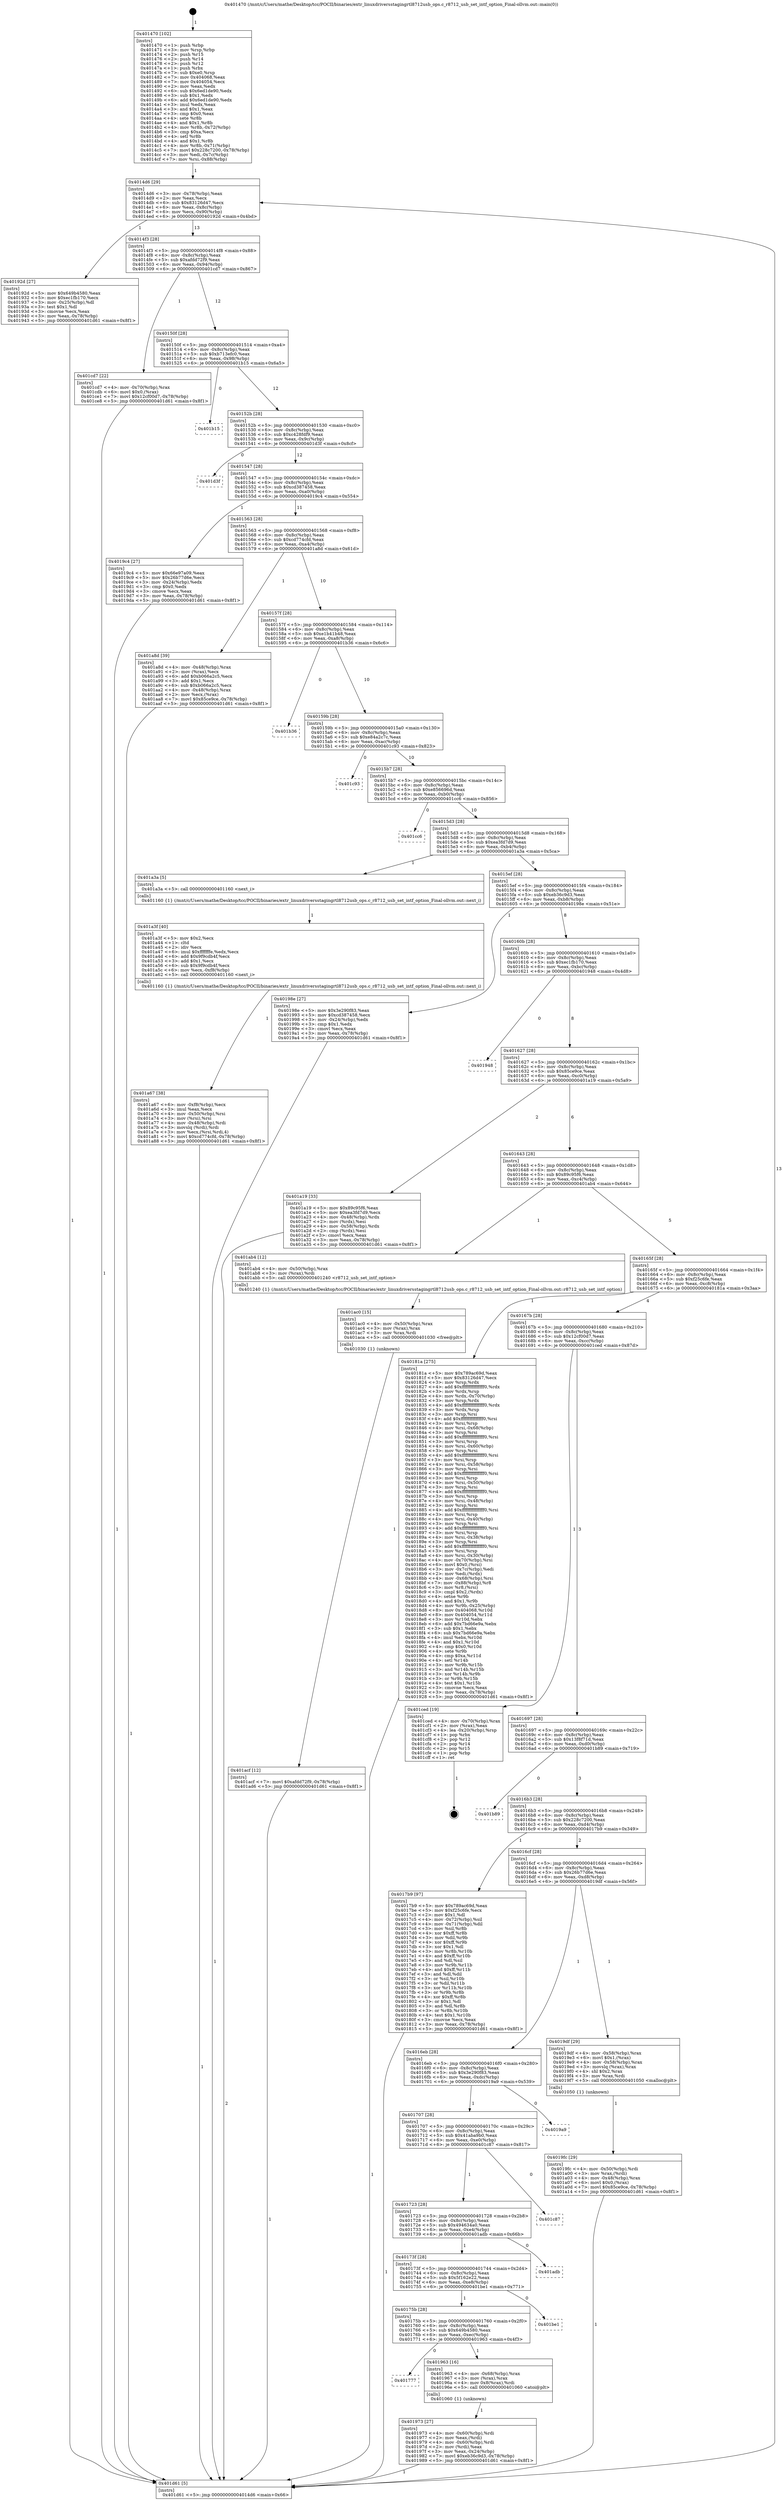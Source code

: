 digraph "0x401470" {
  label = "0x401470 (/mnt/c/Users/mathe/Desktop/tcc/POCII/binaries/extr_linuxdriversstagingrtl8712usb_ops.c_r8712_usb_set_intf_option_Final-ollvm.out::main(0))"
  labelloc = "t"
  node[shape=record]

  Entry [label="",width=0.3,height=0.3,shape=circle,fillcolor=black,style=filled]
  "0x4014d6" [label="{
     0x4014d6 [29]\l
     | [instrs]\l
     &nbsp;&nbsp;0x4014d6 \<+3\>: mov -0x78(%rbp),%eax\l
     &nbsp;&nbsp;0x4014d9 \<+2\>: mov %eax,%ecx\l
     &nbsp;&nbsp;0x4014db \<+6\>: sub $0x83126d47,%ecx\l
     &nbsp;&nbsp;0x4014e1 \<+6\>: mov %eax,-0x8c(%rbp)\l
     &nbsp;&nbsp;0x4014e7 \<+6\>: mov %ecx,-0x90(%rbp)\l
     &nbsp;&nbsp;0x4014ed \<+6\>: je 000000000040192d \<main+0x4bd\>\l
  }"]
  "0x40192d" [label="{
     0x40192d [27]\l
     | [instrs]\l
     &nbsp;&nbsp;0x40192d \<+5\>: mov $0x649b4580,%eax\l
     &nbsp;&nbsp;0x401932 \<+5\>: mov $0xec1fb170,%ecx\l
     &nbsp;&nbsp;0x401937 \<+3\>: mov -0x25(%rbp),%dl\l
     &nbsp;&nbsp;0x40193a \<+3\>: test $0x1,%dl\l
     &nbsp;&nbsp;0x40193d \<+3\>: cmovne %ecx,%eax\l
     &nbsp;&nbsp;0x401940 \<+3\>: mov %eax,-0x78(%rbp)\l
     &nbsp;&nbsp;0x401943 \<+5\>: jmp 0000000000401d61 \<main+0x8f1\>\l
  }"]
  "0x4014f3" [label="{
     0x4014f3 [28]\l
     | [instrs]\l
     &nbsp;&nbsp;0x4014f3 \<+5\>: jmp 00000000004014f8 \<main+0x88\>\l
     &nbsp;&nbsp;0x4014f8 \<+6\>: mov -0x8c(%rbp),%eax\l
     &nbsp;&nbsp;0x4014fe \<+5\>: sub $0xafdd72f9,%eax\l
     &nbsp;&nbsp;0x401503 \<+6\>: mov %eax,-0x94(%rbp)\l
     &nbsp;&nbsp;0x401509 \<+6\>: je 0000000000401cd7 \<main+0x867\>\l
  }"]
  Exit [label="",width=0.3,height=0.3,shape=circle,fillcolor=black,style=filled,peripheries=2]
  "0x401cd7" [label="{
     0x401cd7 [22]\l
     | [instrs]\l
     &nbsp;&nbsp;0x401cd7 \<+4\>: mov -0x70(%rbp),%rax\l
     &nbsp;&nbsp;0x401cdb \<+6\>: movl $0x0,(%rax)\l
     &nbsp;&nbsp;0x401ce1 \<+7\>: movl $0x12cf00d7,-0x78(%rbp)\l
     &nbsp;&nbsp;0x401ce8 \<+5\>: jmp 0000000000401d61 \<main+0x8f1\>\l
  }"]
  "0x40150f" [label="{
     0x40150f [28]\l
     | [instrs]\l
     &nbsp;&nbsp;0x40150f \<+5\>: jmp 0000000000401514 \<main+0xa4\>\l
     &nbsp;&nbsp;0x401514 \<+6\>: mov -0x8c(%rbp),%eax\l
     &nbsp;&nbsp;0x40151a \<+5\>: sub $0xb713efc0,%eax\l
     &nbsp;&nbsp;0x40151f \<+6\>: mov %eax,-0x98(%rbp)\l
     &nbsp;&nbsp;0x401525 \<+6\>: je 0000000000401b15 \<main+0x6a5\>\l
  }"]
  "0x401acf" [label="{
     0x401acf [12]\l
     | [instrs]\l
     &nbsp;&nbsp;0x401acf \<+7\>: movl $0xafdd72f9,-0x78(%rbp)\l
     &nbsp;&nbsp;0x401ad6 \<+5\>: jmp 0000000000401d61 \<main+0x8f1\>\l
  }"]
  "0x401b15" [label="{
     0x401b15\l
  }", style=dashed]
  "0x40152b" [label="{
     0x40152b [28]\l
     | [instrs]\l
     &nbsp;&nbsp;0x40152b \<+5\>: jmp 0000000000401530 \<main+0xc0\>\l
     &nbsp;&nbsp;0x401530 \<+6\>: mov -0x8c(%rbp),%eax\l
     &nbsp;&nbsp;0x401536 \<+5\>: sub $0xc428fdf9,%eax\l
     &nbsp;&nbsp;0x40153b \<+6\>: mov %eax,-0x9c(%rbp)\l
     &nbsp;&nbsp;0x401541 \<+6\>: je 0000000000401d3f \<main+0x8cf\>\l
  }"]
  "0x401ac0" [label="{
     0x401ac0 [15]\l
     | [instrs]\l
     &nbsp;&nbsp;0x401ac0 \<+4\>: mov -0x50(%rbp),%rax\l
     &nbsp;&nbsp;0x401ac4 \<+3\>: mov (%rax),%rax\l
     &nbsp;&nbsp;0x401ac7 \<+3\>: mov %rax,%rdi\l
     &nbsp;&nbsp;0x401aca \<+5\>: call 0000000000401030 \<free@plt\>\l
     | [calls]\l
     &nbsp;&nbsp;0x401030 \{1\} (unknown)\l
  }"]
  "0x401d3f" [label="{
     0x401d3f\l
  }", style=dashed]
  "0x401547" [label="{
     0x401547 [28]\l
     | [instrs]\l
     &nbsp;&nbsp;0x401547 \<+5\>: jmp 000000000040154c \<main+0xdc\>\l
     &nbsp;&nbsp;0x40154c \<+6\>: mov -0x8c(%rbp),%eax\l
     &nbsp;&nbsp;0x401552 \<+5\>: sub $0xcd387458,%eax\l
     &nbsp;&nbsp;0x401557 \<+6\>: mov %eax,-0xa0(%rbp)\l
     &nbsp;&nbsp;0x40155d \<+6\>: je 00000000004019c4 \<main+0x554\>\l
  }"]
  "0x401a67" [label="{
     0x401a67 [38]\l
     | [instrs]\l
     &nbsp;&nbsp;0x401a67 \<+6\>: mov -0xf8(%rbp),%ecx\l
     &nbsp;&nbsp;0x401a6d \<+3\>: imul %eax,%ecx\l
     &nbsp;&nbsp;0x401a70 \<+4\>: mov -0x50(%rbp),%rsi\l
     &nbsp;&nbsp;0x401a74 \<+3\>: mov (%rsi),%rsi\l
     &nbsp;&nbsp;0x401a77 \<+4\>: mov -0x48(%rbp),%rdi\l
     &nbsp;&nbsp;0x401a7b \<+3\>: movslq (%rdi),%rdi\l
     &nbsp;&nbsp;0x401a7e \<+3\>: mov %ecx,(%rsi,%rdi,4)\l
     &nbsp;&nbsp;0x401a81 \<+7\>: movl $0xcd774cfd,-0x78(%rbp)\l
     &nbsp;&nbsp;0x401a88 \<+5\>: jmp 0000000000401d61 \<main+0x8f1\>\l
  }"]
  "0x4019c4" [label="{
     0x4019c4 [27]\l
     | [instrs]\l
     &nbsp;&nbsp;0x4019c4 \<+5\>: mov $0x66e97a09,%eax\l
     &nbsp;&nbsp;0x4019c9 \<+5\>: mov $0x26b77d6e,%ecx\l
     &nbsp;&nbsp;0x4019ce \<+3\>: mov -0x24(%rbp),%edx\l
     &nbsp;&nbsp;0x4019d1 \<+3\>: cmp $0x0,%edx\l
     &nbsp;&nbsp;0x4019d4 \<+3\>: cmove %ecx,%eax\l
     &nbsp;&nbsp;0x4019d7 \<+3\>: mov %eax,-0x78(%rbp)\l
     &nbsp;&nbsp;0x4019da \<+5\>: jmp 0000000000401d61 \<main+0x8f1\>\l
  }"]
  "0x401563" [label="{
     0x401563 [28]\l
     | [instrs]\l
     &nbsp;&nbsp;0x401563 \<+5\>: jmp 0000000000401568 \<main+0xf8\>\l
     &nbsp;&nbsp;0x401568 \<+6\>: mov -0x8c(%rbp),%eax\l
     &nbsp;&nbsp;0x40156e \<+5\>: sub $0xcd774cfd,%eax\l
     &nbsp;&nbsp;0x401573 \<+6\>: mov %eax,-0xa4(%rbp)\l
     &nbsp;&nbsp;0x401579 \<+6\>: je 0000000000401a8d \<main+0x61d\>\l
  }"]
  "0x401a3f" [label="{
     0x401a3f [40]\l
     | [instrs]\l
     &nbsp;&nbsp;0x401a3f \<+5\>: mov $0x2,%ecx\l
     &nbsp;&nbsp;0x401a44 \<+1\>: cltd\l
     &nbsp;&nbsp;0x401a45 \<+2\>: idiv %ecx\l
     &nbsp;&nbsp;0x401a47 \<+6\>: imul $0xfffffffe,%edx,%ecx\l
     &nbsp;&nbsp;0x401a4d \<+6\>: add $0x9f9cdb4f,%ecx\l
     &nbsp;&nbsp;0x401a53 \<+3\>: add $0x1,%ecx\l
     &nbsp;&nbsp;0x401a56 \<+6\>: sub $0x9f9cdb4f,%ecx\l
     &nbsp;&nbsp;0x401a5c \<+6\>: mov %ecx,-0xf8(%rbp)\l
     &nbsp;&nbsp;0x401a62 \<+5\>: call 0000000000401160 \<next_i\>\l
     | [calls]\l
     &nbsp;&nbsp;0x401160 \{1\} (/mnt/c/Users/mathe/Desktop/tcc/POCII/binaries/extr_linuxdriversstagingrtl8712usb_ops.c_r8712_usb_set_intf_option_Final-ollvm.out::next_i)\l
  }"]
  "0x401a8d" [label="{
     0x401a8d [39]\l
     | [instrs]\l
     &nbsp;&nbsp;0x401a8d \<+4\>: mov -0x48(%rbp),%rax\l
     &nbsp;&nbsp;0x401a91 \<+2\>: mov (%rax),%ecx\l
     &nbsp;&nbsp;0x401a93 \<+6\>: add $0xb066a2c5,%ecx\l
     &nbsp;&nbsp;0x401a99 \<+3\>: add $0x1,%ecx\l
     &nbsp;&nbsp;0x401a9c \<+6\>: sub $0xb066a2c5,%ecx\l
     &nbsp;&nbsp;0x401aa2 \<+4\>: mov -0x48(%rbp),%rax\l
     &nbsp;&nbsp;0x401aa6 \<+2\>: mov %ecx,(%rax)\l
     &nbsp;&nbsp;0x401aa8 \<+7\>: movl $0x85ce9ce,-0x78(%rbp)\l
     &nbsp;&nbsp;0x401aaf \<+5\>: jmp 0000000000401d61 \<main+0x8f1\>\l
  }"]
  "0x40157f" [label="{
     0x40157f [28]\l
     | [instrs]\l
     &nbsp;&nbsp;0x40157f \<+5\>: jmp 0000000000401584 \<main+0x114\>\l
     &nbsp;&nbsp;0x401584 \<+6\>: mov -0x8c(%rbp),%eax\l
     &nbsp;&nbsp;0x40158a \<+5\>: sub $0xe1b41b48,%eax\l
     &nbsp;&nbsp;0x40158f \<+6\>: mov %eax,-0xa8(%rbp)\l
     &nbsp;&nbsp;0x401595 \<+6\>: je 0000000000401b36 \<main+0x6c6\>\l
  }"]
  "0x4019fc" [label="{
     0x4019fc [29]\l
     | [instrs]\l
     &nbsp;&nbsp;0x4019fc \<+4\>: mov -0x50(%rbp),%rdi\l
     &nbsp;&nbsp;0x401a00 \<+3\>: mov %rax,(%rdi)\l
     &nbsp;&nbsp;0x401a03 \<+4\>: mov -0x48(%rbp),%rax\l
     &nbsp;&nbsp;0x401a07 \<+6\>: movl $0x0,(%rax)\l
     &nbsp;&nbsp;0x401a0d \<+7\>: movl $0x85ce9ce,-0x78(%rbp)\l
     &nbsp;&nbsp;0x401a14 \<+5\>: jmp 0000000000401d61 \<main+0x8f1\>\l
  }"]
  "0x401b36" [label="{
     0x401b36\l
  }", style=dashed]
  "0x40159b" [label="{
     0x40159b [28]\l
     | [instrs]\l
     &nbsp;&nbsp;0x40159b \<+5\>: jmp 00000000004015a0 \<main+0x130\>\l
     &nbsp;&nbsp;0x4015a0 \<+6\>: mov -0x8c(%rbp),%eax\l
     &nbsp;&nbsp;0x4015a6 \<+5\>: sub $0xe84a2c7c,%eax\l
     &nbsp;&nbsp;0x4015ab \<+6\>: mov %eax,-0xac(%rbp)\l
     &nbsp;&nbsp;0x4015b1 \<+6\>: je 0000000000401c93 \<main+0x823\>\l
  }"]
  "0x401973" [label="{
     0x401973 [27]\l
     | [instrs]\l
     &nbsp;&nbsp;0x401973 \<+4\>: mov -0x60(%rbp),%rdi\l
     &nbsp;&nbsp;0x401977 \<+2\>: mov %eax,(%rdi)\l
     &nbsp;&nbsp;0x401979 \<+4\>: mov -0x60(%rbp),%rdi\l
     &nbsp;&nbsp;0x40197d \<+2\>: mov (%rdi),%eax\l
     &nbsp;&nbsp;0x40197f \<+3\>: mov %eax,-0x24(%rbp)\l
     &nbsp;&nbsp;0x401982 \<+7\>: movl $0xeb36c9d3,-0x78(%rbp)\l
     &nbsp;&nbsp;0x401989 \<+5\>: jmp 0000000000401d61 \<main+0x8f1\>\l
  }"]
  "0x401c93" [label="{
     0x401c93\l
  }", style=dashed]
  "0x4015b7" [label="{
     0x4015b7 [28]\l
     | [instrs]\l
     &nbsp;&nbsp;0x4015b7 \<+5\>: jmp 00000000004015bc \<main+0x14c\>\l
     &nbsp;&nbsp;0x4015bc \<+6\>: mov -0x8c(%rbp),%eax\l
     &nbsp;&nbsp;0x4015c2 \<+5\>: sub $0xe856696d,%eax\l
     &nbsp;&nbsp;0x4015c7 \<+6\>: mov %eax,-0xb0(%rbp)\l
     &nbsp;&nbsp;0x4015cd \<+6\>: je 0000000000401cc6 \<main+0x856\>\l
  }"]
  "0x401777" [label="{
     0x401777\l
  }", style=dashed]
  "0x401cc6" [label="{
     0x401cc6\l
  }", style=dashed]
  "0x4015d3" [label="{
     0x4015d3 [28]\l
     | [instrs]\l
     &nbsp;&nbsp;0x4015d3 \<+5\>: jmp 00000000004015d8 \<main+0x168\>\l
     &nbsp;&nbsp;0x4015d8 \<+6\>: mov -0x8c(%rbp),%eax\l
     &nbsp;&nbsp;0x4015de \<+5\>: sub $0xea3fd7d9,%eax\l
     &nbsp;&nbsp;0x4015e3 \<+6\>: mov %eax,-0xb4(%rbp)\l
     &nbsp;&nbsp;0x4015e9 \<+6\>: je 0000000000401a3a \<main+0x5ca\>\l
  }"]
  "0x401963" [label="{
     0x401963 [16]\l
     | [instrs]\l
     &nbsp;&nbsp;0x401963 \<+4\>: mov -0x68(%rbp),%rax\l
     &nbsp;&nbsp;0x401967 \<+3\>: mov (%rax),%rax\l
     &nbsp;&nbsp;0x40196a \<+4\>: mov 0x8(%rax),%rdi\l
     &nbsp;&nbsp;0x40196e \<+5\>: call 0000000000401060 \<atoi@plt\>\l
     | [calls]\l
     &nbsp;&nbsp;0x401060 \{1\} (unknown)\l
  }"]
  "0x401a3a" [label="{
     0x401a3a [5]\l
     | [instrs]\l
     &nbsp;&nbsp;0x401a3a \<+5\>: call 0000000000401160 \<next_i\>\l
     | [calls]\l
     &nbsp;&nbsp;0x401160 \{1\} (/mnt/c/Users/mathe/Desktop/tcc/POCII/binaries/extr_linuxdriversstagingrtl8712usb_ops.c_r8712_usb_set_intf_option_Final-ollvm.out::next_i)\l
  }"]
  "0x4015ef" [label="{
     0x4015ef [28]\l
     | [instrs]\l
     &nbsp;&nbsp;0x4015ef \<+5\>: jmp 00000000004015f4 \<main+0x184\>\l
     &nbsp;&nbsp;0x4015f4 \<+6\>: mov -0x8c(%rbp),%eax\l
     &nbsp;&nbsp;0x4015fa \<+5\>: sub $0xeb36c9d3,%eax\l
     &nbsp;&nbsp;0x4015ff \<+6\>: mov %eax,-0xb8(%rbp)\l
     &nbsp;&nbsp;0x401605 \<+6\>: je 000000000040198e \<main+0x51e\>\l
  }"]
  "0x40175b" [label="{
     0x40175b [28]\l
     | [instrs]\l
     &nbsp;&nbsp;0x40175b \<+5\>: jmp 0000000000401760 \<main+0x2f0\>\l
     &nbsp;&nbsp;0x401760 \<+6\>: mov -0x8c(%rbp),%eax\l
     &nbsp;&nbsp;0x401766 \<+5\>: sub $0x649b4580,%eax\l
     &nbsp;&nbsp;0x40176b \<+6\>: mov %eax,-0xec(%rbp)\l
     &nbsp;&nbsp;0x401771 \<+6\>: je 0000000000401963 \<main+0x4f3\>\l
  }"]
  "0x40198e" [label="{
     0x40198e [27]\l
     | [instrs]\l
     &nbsp;&nbsp;0x40198e \<+5\>: mov $0x3e290f83,%eax\l
     &nbsp;&nbsp;0x401993 \<+5\>: mov $0xcd387458,%ecx\l
     &nbsp;&nbsp;0x401998 \<+3\>: mov -0x24(%rbp),%edx\l
     &nbsp;&nbsp;0x40199b \<+3\>: cmp $0x1,%edx\l
     &nbsp;&nbsp;0x40199e \<+3\>: cmovl %ecx,%eax\l
     &nbsp;&nbsp;0x4019a1 \<+3\>: mov %eax,-0x78(%rbp)\l
     &nbsp;&nbsp;0x4019a4 \<+5\>: jmp 0000000000401d61 \<main+0x8f1\>\l
  }"]
  "0x40160b" [label="{
     0x40160b [28]\l
     | [instrs]\l
     &nbsp;&nbsp;0x40160b \<+5\>: jmp 0000000000401610 \<main+0x1a0\>\l
     &nbsp;&nbsp;0x401610 \<+6\>: mov -0x8c(%rbp),%eax\l
     &nbsp;&nbsp;0x401616 \<+5\>: sub $0xec1fb170,%eax\l
     &nbsp;&nbsp;0x40161b \<+6\>: mov %eax,-0xbc(%rbp)\l
     &nbsp;&nbsp;0x401621 \<+6\>: je 0000000000401948 \<main+0x4d8\>\l
  }"]
  "0x401be1" [label="{
     0x401be1\l
  }", style=dashed]
  "0x401948" [label="{
     0x401948\l
  }", style=dashed]
  "0x401627" [label="{
     0x401627 [28]\l
     | [instrs]\l
     &nbsp;&nbsp;0x401627 \<+5\>: jmp 000000000040162c \<main+0x1bc\>\l
     &nbsp;&nbsp;0x40162c \<+6\>: mov -0x8c(%rbp),%eax\l
     &nbsp;&nbsp;0x401632 \<+5\>: sub $0x85ce9ce,%eax\l
     &nbsp;&nbsp;0x401637 \<+6\>: mov %eax,-0xc0(%rbp)\l
     &nbsp;&nbsp;0x40163d \<+6\>: je 0000000000401a19 \<main+0x5a9\>\l
  }"]
  "0x40173f" [label="{
     0x40173f [28]\l
     | [instrs]\l
     &nbsp;&nbsp;0x40173f \<+5\>: jmp 0000000000401744 \<main+0x2d4\>\l
     &nbsp;&nbsp;0x401744 \<+6\>: mov -0x8c(%rbp),%eax\l
     &nbsp;&nbsp;0x40174a \<+5\>: sub $0x5f162e22,%eax\l
     &nbsp;&nbsp;0x40174f \<+6\>: mov %eax,-0xe8(%rbp)\l
     &nbsp;&nbsp;0x401755 \<+6\>: je 0000000000401be1 \<main+0x771\>\l
  }"]
  "0x401a19" [label="{
     0x401a19 [33]\l
     | [instrs]\l
     &nbsp;&nbsp;0x401a19 \<+5\>: mov $0x89c95f6,%eax\l
     &nbsp;&nbsp;0x401a1e \<+5\>: mov $0xea3fd7d9,%ecx\l
     &nbsp;&nbsp;0x401a23 \<+4\>: mov -0x48(%rbp),%rdx\l
     &nbsp;&nbsp;0x401a27 \<+2\>: mov (%rdx),%esi\l
     &nbsp;&nbsp;0x401a29 \<+4\>: mov -0x58(%rbp),%rdx\l
     &nbsp;&nbsp;0x401a2d \<+2\>: cmp (%rdx),%esi\l
     &nbsp;&nbsp;0x401a2f \<+3\>: cmovl %ecx,%eax\l
     &nbsp;&nbsp;0x401a32 \<+3\>: mov %eax,-0x78(%rbp)\l
     &nbsp;&nbsp;0x401a35 \<+5\>: jmp 0000000000401d61 \<main+0x8f1\>\l
  }"]
  "0x401643" [label="{
     0x401643 [28]\l
     | [instrs]\l
     &nbsp;&nbsp;0x401643 \<+5\>: jmp 0000000000401648 \<main+0x1d8\>\l
     &nbsp;&nbsp;0x401648 \<+6\>: mov -0x8c(%rbp),%eax\l
     &nbsp;&nbsp;0x40164e \<+5\>: sub $0x89c95f6,%eax\l
     &nbsp;&nbsp;0x401653 \<+6\>: mov %eax,-0xc4(%rbp)\l
     &nbsp;&nbsp;0x401659 \<+6\>: je 0000000000401ab4 \<main+0x644\>\l
  }"]
  "0x401adb" [label="{
     0x401adb\l
  }", style=dashed]
  "0x401ab4" [label="{
     0x401ab4 [12]\l
     | [instrs]\l
     &nbsp;&nbsp;0x401ab4 \<+4\>: mov -0x50(%rbp),%rax\l
     &nbsp;&nbsp;0x401ab8 \<+3\>: mov (%rax),%rdi\l
     &nbsp;&nbsp;0x401abb \<+5\>: call 0000000000401240 \<r8712_usb_set_intf_option\>\l
     | [calls]\l
     &nbsp;&nbsp;0x401240 \{1\} (/mnt/c/Users/mathe/Desktop/tcc/POCII/binaries/extr_linuxdriversstagingrtl8712usb_ops.c_r8712_usb_set_intf_option_Final-ollvm.out::r8712_usb_set_intf_option)\l
  }"]
  "0x40165f" [label="{
     0x40165f [28]\l
     | [instrs]\l
     &nbsp;&nbsp;0x40165f \<+5\>: jmp 0000000000401664 \<main+0x1f4\>\l
     &nbsp;&nbsp;0x401664 \<+6\>: mov -0x8c(%rbp),%eax\l
     &nbsp;&nbsp;0x40166a \<+5\>: sub $0xf25c6fe,%eax\l
     &nbsp;&nbsp;0x40166f \<+6\>: mov %eax,-0xc8(%rbp)\l
     &nbsp;&nbsp;0x401675 \<+6\>: je 000000000040181a \<main+0x3aa\>\l
  }"]
  "0x401723" [label="{
     0x401723 [28]\l
     | [instrs]\l
     &nbsp;&nbsp;0x401723 \<+5\>: jmp 0000000000401728 \<main+0x2b8\>\l
     &nbsp;&nbsp;0x401728 \<+6\>: mov -0x8c(%rbp),%eax\l
     &nbsp;&nbsp;0x40172e \<+5\>: sub $0x494634a0,%eax\l
     &nbsp;&nbsp;0x401733 \<+6\>: mov %eax,-0xe4(%rbp)\l
     &nbsp;&nbsp;0x401739 \<+6\>: je 0000000000401adb \<main+0x66b\>\l
  }"]
  "0x40181a" [label="{
     0x40181a [275]\l
     | [instrs]\l
     &nbsp;&nbsp;0x40181a \<+5\>: mov $0x789ac69d,%eax\l
     &nbsp;&nbsp;0x40181f \<+5\>: mov $0x83126d47,%ecx\l
     &nbsp;&nbsp;0x401824 \<+3\>: mov %rsp,%rdx\l
     &nbsp;&nbsp;0x401827 \<+4\>: add $0xfffffffffffffff0,%rdx\l
     &nbsp;&nbsp;0x40182b \<+3\>: mov %rdx,%rsp\l
     &nbsp;&nbsp;0x40182e \<+4\>: mov %rdx,-0x70(%rbp)\l
     &nbsp;&nbsp;0x401832 \<+3\>: mov %rsp,%rdx\l
     &nbsp;&nbsp;0x401835 \<+4\>: add $0xfffffffffffffff0,%rdx\l
     &nbsp;&nbsp;0x401839 \<+3\>: mov %rdx,%rsp\l
     &nbsp;&nbsp;0x40183c \<+3\>: mov %rsp,%rsi\l
     &nbsp;&nbsp;0x40183f \<+4\>: add $0xfffffffffffffff0,%rsi\l
     &nbsp;&nbsp;0x401843 \<+3\>: mov %rsi,%rsp\l
     &nbsp;&nbsp;0x401846 \<+4\>: mov %rsi,-0x68(%rbp)\l
     &nbsp;&nbsp;0x40184a \<+3\>: mov %rsp,%rsi\l
     &nbsp;&nbsp;0x40184d \<+4\>: add $0xfffffffffffffff0,%rsi\l
     &nbsp;&nbsp;0x401851 \<+3\>: mov %rsi,%rsp\l
     &nbsp;&nbsp;0x401854 \<+4\>: mov %rsi,-0x60(%rbp)\l
     &nbsp;&nbsp;0x401858 \<+3\>: mov %rsp,%rsi\l
     &nbsp;&nbsp;0x40185b \<+4\>: add $0xfffffffffffffff0,%rsi\l
     &nbsp;&nbsp;0x40185f \<+3\>: mov %rsi,%rsp\l
     &nbsp;&nbsp;0x401862 \<+4\>: mov %rsi,-0x58(%rbp)\l
     &nbsp;&nbsp;0x401866 \<+3\>: mov %rsp,%rsi\l
     &nbsp;&nbsp;0x401869 \<+4\>: add $0xfffffffffffffff0,%rsi\l
     &nbsp;&nbsp;0x40186d \<+3\>: mov %rsi,%rsp\l
     &nbsp;&nbsp;0x401870 \<+4\>: mov %rsi,-0x50(%rbp)\l
     &nbsp;&nbsp;0x401874 \<+3\>: mov %rsp,%rsi\l
     &nbsp;&nbsp;0x401877 \<+4\>: add $0xfffffffffffffff0,%rsi\l
     &nbsp;&nbsp;0x40187b \<+3\>: mov %rsi,%rsp\l
     &nbsp;&nbsp;0x40187e \<+4\>: mov %rsi,-0x48(%rbp)\l
     &nbsp;&nbsp;0x401882 \<+3\>: mov %rsp,%rsi\l
     &nbsp;&nbsp;0x401885 \<+4\>: add $0xfffffffffffffff0,%rsi\l
     &nbsp;&nbsp;0x401889 \<+3\>: mov %rsi,%rsp\l
     &nbsp;&nbsp;0x40188c \<+4\>: mov %rsi,-0x40(%rbp)\l
     &nbsp;&nbsp;0x401890 \<+3\>: mov %rsp,%rsi\l
     &nbsp;&nbsp;0x401893 \<+4\>: add $0xfffffffffffffff0,%rsi\l
     &nbsp;&nbsp;0x401897 \<+3\>: mov %rsi,%rsp\l
     &nbsp;&nbsp;0x40189a \<+4\>: mov %rsi,-0x38(%rbp)\l
     &nbsp;&nbsp;0x40189e \<+3\>: mov %rsp,%rsi\l
     &nbsp;&nbsp;0x4018a1 \<+4\>: add $0xfffffffffffffff0,%rsi\l
     &nbsp;&nbsp;0x4018a5 \<+3\>: mov %rsi,%rsp\l
     &nbsp;&nbsp;0x4018a8 \<+4\>: mov %rsi,-0x30(%rbp)\l
     &nbsp;&nbsp;0x4018ac \<+4\>: mov -0x70(%rbp),%rsi\l
     &nbsp;&nbsp;0x4018b0 \<+6\>: movl $0x0,(%rsi)\l
     &nbsp;&nbsp;0x4018b6 \<+3\>: mov -0x7c(%rbp),%edi\l
     &nbsp;&nbsp;0x4018b9 \<+2\>: mov %edi,(%rdx)\l
     &nbsp;&nbsp;0x4018bb \<+4\>: mov -0x68(%rbp),%rsi\l
     &nbsp;&nbsp;0x4018bf \<+7\>: mov -0x88(%rbp),%r8\l
     &nbsp;&nbsp;0x4018c6 \<+3\>: mov %r8,(%rsi)\l
     &nbsp;&nbsp;0x4018c9 \<+3\>: cmpl $0x2,(%rdx)\l
     &nbsp;&nbsp;0x4018cc \<+4\>: setne %r9b\l
     &nbsp;&nbsp;0x4018d0 \<+4\>: and $0x1,%r9b\l
     &nbsp;&nbsp;0x4018d4 \<+4\>: mov %r9b,-0x25(%rbp)\l
     &nbsp;&nbsp;0x4018d8 \<+8\>: mov 0x404068,%r10d\l
     &nbsp;&nbsp;0x4018e0 \<+8\>: mov 0x404054,%r11d\l
     &nbsp;&nbsp;0x4018e8 \<+3\>: mov %r10d,%ebx\l
     &nbsp;&nbsp;0x4018eb \<+6\>: add $0x7bd66e9a,%ebx\l
     &nbsp;&nbsp;0x4018f1 \<+3\>: sub $0x1,%ebx\l
     &nbsp;&nbsp;0x4018f4 \<+6\>: sub $0x7bd66e9a,%ebx\l
     &nbsp;&nbsp;0x4018fa \<+4\>: imul %ebx,%r10d\l
     &nbsp;&nbsp;0x4018fe \<+4\>: and $0x1,%r10d\l
     &nbsp;&nbsp;0x401902 \<+4\>: cmp $0x0,%r10d\l
     &nbsp;&nbsp;0x401906 \<+4\>: sete %r9b\l
     &nbsp;&nbsp;0x40190a \<+4\>: cmp $0xa,%r11d\l
     &nbsp;&nbsp;0x40190e \<+4\>: setl %r14b\l
     &nbsp;&nbsp;0x401912 \<+3\>: mov %r9b,%r15b\l
     &nbsp;&nbsp;0x401915 \<+3\>: and %r14b,%r15b\l
     &nbsp;&nbsp;0x401918 \<+3\>: xor %r14b,%r9b\l
     &nbsp;&nbsp;0x40191b \<+3\>: or %r9b,%r15b\l
     &nbsp;&nbsp;0x40191e \<+4\>: test $0x1,%r15b\l
     &nbsp;&nbsp;0x401922 \<+3\>: cmovne %ecx,%eax\l
     &nbsp;&nbsp;0x401925 \<+3\>: mov %eax,-0x78(%rbp)\l
     &nbsp;&nbsp;0x401928 \<+5\>: jmp 0000000000401d61 \<main+0x8f1\>\l
  }"]
  "0x40167b" [label="{
     0x40167b [28]\l
     | [instrs]\l
     &nbsp;&nbsp;0x40167b \<+5\>: jmp 0000000000401680 \<main+0x210\>\l
     &nbsp;&nbsp;0x401680 \<+6\>: mov -0x8c(%rbp),%eax\l
     &nbsp;&nbsp;0x401686 \<+5\>: sub $0x12cf00d7,%eax\l
     &nbsp;&nbsp;0x40168b \<+6\>: mov %eax,-0xcc(%rbp)\l
     &nbsp;&nbsp;0x401691 \<+6\>: je 0000000000401ced \<main+0x87d\>\l
  }"]
  "0x401c87" [label="{
     0x401c87\l
  }", style=dashed]
  "0x401ced" [label="{
     0x401ced [19]\l
     | [instrs]\l
     &nbsp;&nbsp;0x401ced \<+4\>: mov -0x70(%rbp),%rax\l
     &nbsp;&nbsp;0x401cf1 \<+2\>: mov (%rax),%eax\l
     &nbsp;&nbsp;0x401cf3 \<+4\>: lea -0x20(%rbp),%rsp\l
     &nbsp;&nbsp;0x401cf7 \<+1\>: pop %rbx\l
     &nbsp;&nbsp;0x401cf8 \<+2\>: pop %r12\l
     &nbsp;&nbsp;0x401cfa \<+2\>: pop %r14\l
     &nbsp;&nbsp;0x401cfc \<+2\>: pop %r15\l
     &nbsp;&nbsp;0x401cfe \<+1\>: pop %rbp\l
     &nbsp;&nbsp;0x401cff \<+1\>: ret\l
  }"]
  "0x401697" [label="{
     0x401697 [28]\l
     | [instrs]\l
     &nbsp;&nbsp;0x401697 \<+5\>: jmp 000000000040169c \<main+0x22c\>\l
     &nbsp;&nbsp;0x40169c \<+6\>: mov -0x8c(%rbp),%eax\l
     &nbsp;&nbsp;0x4016a2 \<+5\>: sub $0x13f8f71d,%eax\l
     &nbsp;&nbsp;0x4016a7 \<+6\>: mov %eax,-0xd0(%rbp)\l
     &nbsp;&nbsp;0x4016ad \<+6\>: je 0000000000401b89 \<main+0x719\>\l
  }"]
  "0x401707" [label="{
     0x401707 [28]\l
     | [instrs]\l
     &nbsp;&nbsp;0x401707 \<+5\>: jmp 000000000040170c \<main+0x29c\>\l
     &nbsp;&nbsp;0x40170c \<+6\>: mov -0x8c(%rbp),%eax\l
     &nbsp;&nbsp;0x401712 \<+5\>: sub $0x41aba9b0,%eax\l
     &nbsp;&nbsp;0x401717 \<+6\>: mov %eax,-0xe0(%rbp)\l
     &nbsp;&nbsp;0x40171d \<+6\>: je 0000000000401c87 \<main+0x817\>\l
  }"]
  "0x401b89" [label="{
     0x401b89\l
  }", style=dashed]
  "0x4016b3" [label="{
     0x4016b3 [28]\l
     | [instrs]\l
     &nbsp;&nbsp;0x4016b3 \<+5\>: jmp 00000000004016b8 \<main+0x248\>\l
     &nbsp;&nbsp;0x4016b8 \<+6\>: mov -0x8c(%rbp),%eax\l
     &nbsp;&nbsp;0x4016be \<+5\>: sub $0x228c7200,%eax\l
     &nbsp;&nbsp;0x4016c3 \<+6\>: mov %eax,-0xd4(%rbp)\l
     &nbsp;&nbsp;0x4016c9 \<+6\>: je 00000000004017b9 \<main+0x349\>\l
  }"]
  "0x4019a9" [label="{
     0x4019a9\l
  }", style=dashed]
  "0x4017b9" [label="{
     0x4017b9 [97]\l
     | [instrs]\l
     &nbsp;&nbsp;0x4017b9 \<+5\>: mov $0x789ac69d,%eax\l
     &nbsp;&nbsp;0x4017be \<+5\>: mov $0xf25c6fe,%ecx\l
     &nbsp;&nbsp;0x4017c3 \<+2\>: mov $0x1,%dl\l
     &nbsp;&nbsp;0x4017c5 \<+4\>: mov -0x72(%rbp),%sil\l
     &nbsp;&nbsp;0x4017c9 \<+4\>: mov -0x71(%rbp),%dil\l
     &nbsp;&nbsp;0x4017cd \<+3\>: mov %sil,%r8b\l
     &nbsp;&nbsp;0x4017d0 \<+4\>: xor $0xff,%r8b\l
     &nbsp;&nbsp;0x4017d4 \<+3\>: mov %dil,%r9b\l
     &nbsp;&nbsp;0x4017d7 \<+4\>: xor $0xff,%r9b\l
     &nbsp;&nbsp;0x4017db \<+3\>: xor $0x1,%dl\l
     &nbsp;&nbsp;0x4017de \<+3\>: mov %r8b,%r10b\l
     &nbsp;&nbsp;0x4017e1 \<+4\>: and $0xff,%r10b\l
     &nbsp;&nbsp;0x4017e5 \<+3\>: and %dl,%sil\l
     &nbsp;&nbsp;0x4017e8 \<+3\>: mov %r9b,%r11b\l
     &nbsp;&nbsp;0x4017eb \<+4\>: and $0xff,%r11b\l
     &nbsp;&nbsp;0x4017ef \<+3\>: and %dl,%dil\l
     &nbsp;&nbsp;0x4017f2 \<+3\>: or %sil,%r10b\l
     &nbsp;&nbsp;0x4017f5 \<+3\>: or %dil,%r11b\l
     &nbsp;&nbsp;0x4017f8 \<+3\>: xor %r11b,%r10b\l
     &nbsp;&nbsp;0x4017fb \<+3\>: or %r9b,%r8b\l
     &nbsp;&nbsp;0x4017fe \<+4\>: xor $0xff,%r8b\l
     &nbsp;&nbsp;0x401802 \<+3\>: or $0x1,%dl\l
     &nbsp;&nbsp;0x401805 \<+3\>: and %dl,%r8b\l
     &nbsp;&nbsp;0x401808 \<+3\>: or %r8b,%r10b\l
     &nbsp;&nbsp;0x40180b \<+4\>: test $0x1,%r10b\l
     &nbsp;&nbsp;0x40180f \<+3\>: cmovne %ecx,%eax\l
     &nbsp;&nbsp;0x401812 \<+3\>: mov %eax,-0x78(%rbp)\l
     &nbsp;&nbsp;0x401815 \<+5\>: jmp 0000000000401d61 \<main+0x8f1\>\l
  }"]
  "0x4016cf" [label="{
     0x4016cf [28]\l
     | [instrs]\l
     &nbsp;&nbsp;0x4016cf \<+5\>: jmp 00000000004016d4 \<main+0x264\>\l
     &nbsp;&nbsp;0x4016d4 \<+6\>: mov -0x8c(%rbp),%eax\l
     &nbsp;&nbsp;0x4016da \<+5\>: sub $0x26b77d6e,%eax\l
     &nbsp;&nbsp;0x4016df \<+6\>: mov %eax,-0xd8(%rbp)\l
     &nbsp;&nbsp;0x4016e5 \<+6\>: je 00000000004019df \<main+0x56f\>\l
  }"]
  "0x401d61" [label="{
     0x401d61 [5]\l
     | [instrs]\l
     &nbsp;&nbsp;0x401d61 \<+5\>: jmp 00000000004014d6 \<main+0x66\>\l
  }"]
  "0x401470" [label="{
     0x401470 [102]\l
     | [instrs]\l
     &nbsp;&nbsp;0x401470 \<+1\>: push %rbp\l
     &nbsp;&nbsp;0x401471 \<+3\>: mov %rsp,%rbp\l
     &nbsp;&nbsp;0x401474 \<+2\>: push %r15\l
     &nbsp;&nbsp;0x401476 \<+2\>: push %r14\l
     &nbsp;&nbsp;0x401478 \<+2\>: push %r12\l
     &nbsp;&nbsp;0x40147a \<+1\>: push %rbx\l
     &nbsp;&nbsp;0x40147b \<+7\>: sub $0xe0,%rsp\l
     &nbsp;&nbsp;0x401482 \<+7\>: mov 0x404068,%eax\l
     &nbsp;&nbsp;0x401489 \<+7\>: mov 0x404054,%ecx\l
     &nbsp;&nbsp;0x401490 \<+2\>: mov %eax,%edx\l
     &nbsp;&nbsp;0x401492 \<+6\>: sub $0x6ed1de90,%edx\l
     &nbsp;&nbsp;0x401498 \<+3\>: sub $0x1,%edx\l
     &nbsp;&nbsp;0x40149b \<+6\>: add $0x6ed1de90,%edx\l
     &nbsp;&nbsp;0x4014a1 \<+3\>: imul %edx,%eax\l
     &nbsp;&nbsp;0x4014a4 \<+3\>: and $0x1,%eax\l
     &nbsp;&nbsp;0x4014a7 \<+3\>: cmp $0x0,%eax\l
     &nbsp;&nbsp;0x4014aa \<+4\>: sete %r8b\l
     &nbsp;&nbsp;0x4014ae \<+4\>: and $0x1,%r8b\l
     &nbsp;&nbsp;0x4014b2 \<+4\>: mov %r8b,-0x72(%rbp)\l
     &nbsp;&nbsp;0x4014b6 \<+3\>: cmp $0xa,%ecx\l
     &nbsp;&nbsp;0x4014b9 \<+4\>: setl %r8b\l
     &nbsp;&nbsp;0x4014bd \<+4\>: and $0x1,%r8b\l
     &nbsp;&nbsp;0x4014c1 \<+4\>: mov %r8b,-0x71(%rbp)\l
     &nbsp;&nbsp;0x4014c5 \<+7\>: movl $0x228c7200,-0x78(%rbp)\l
     &nbsp;&nbsp;0x4014cc \<+3\>: mov %edi,-0x7c(%rbp)\l
     &nbsp;&nbsp;0x4014cf \<+7\>: mov %rsi,-0x88(%rbp)\l
  }"]
  "0x4016eb" [label="{
     0x4016eb [28]\l
     | [instrs]\l
     &nbsp;&nbsp;0x4016eb \<+5\>: jmp 00000000004016f0 \<main+0x280\>\l
     &nbsp;&nbsp;0x4016f0 \<+6\>: mov -0x8c(%rbp),%eax\l
     &nbsp;&nbsp;0x4016f6 \<+5\>: sub $0x3e290f83,%eax\l
     &nbsp;&nbsp;0x4016fb \<+6\>: mov %eax,-0xdc(%rbp)\l
     &nbsp;&nbsp;0x401701 \<+6\>: je 00000000004019a9 \<main+0x539\>\l
  }"]
  "0x4019df" [label="{
     0x4019df [29]\l
     | [instrs]\l
     &nbsp;&nbsp;0x4019df \<+4\>: mov -0x58(%rbp),%rax\l
     &nbsp;&nbsp;0x4019e3 \<+6\>: movl $0x1,(%rax)\l
     &nbsp;&nbsp;0x4019e9 \<+4\>: mov -0x58(%rbp),%rax\l
     &nbsp;&nbsp;0x4019ed \<+3\>: movslq (%rax),%rax\l
     &nbsp;&nbsp;0x4019f0 \<+4\>: shl $0x2,%rax\l
     &nbsp;&nbsp;0x4019f4 \<+3\>: mov %rax,%rdi\l
     &nbsp;&nbsp;0x4019f7 \<+5\>: call 0000000000401050 \<malloc@plt\>\l
     | [calls]\l
     &nbsp;&nbsp;0x401050 \{1\} (unknown)\l
  }"]
  Entry -> "0x401470" [label=" 1"]
  "0x4014d6" -> "0x40192d" [label=" 1"]
  "0x4014d6" -> "0x4014f3" [label=" 13"]
  "0x401ced" -> Exit [label=" 1"]
  "0x4014f3" -> "0x401cd7" [label=" 1"]
  "0x4014f3" -> "0x40150f" [label=" 12"]
  "0x401cd7" -> "0x401d61" [label=" 1"]
  "0x40150f" -> "0x401b15" [label=" 0"]
  "0x40150f" -> "0x40152b" [label=" 12"]
  "0x401acf" -> "0x401d61" [label=" 1"]
  "0x40152b" -> "0x401d3f" [label=" 0"]
  "0x40152b" -> "0x401547" [label=" 12"]
  "0x401ac0" -> "0x401acf" [label=" 1"]
  "0x401547" -> "0x4019c4" [label=" 1"]
  "0x401547" -> "0x401563" [label=" 11"]
  "0x401ab4" -> "0x401ac0" [label=" 1"]
  "0x401563" -> "0x401a8d" [label=" 1"]
  "0x401563" -> "0x40157f" [label=" 10"]
  "0x401a8d" -> "0x401d61" [label=" 1"]
  "0x40157f" -> "0x401b36" [label=" 0"]
  "0x40157f" -> "0x40159b" [label=" 10"]
  "0x401a67" -> "0x401d61" [label=" 1"]
  "0x40159b" -> "0x401c93" [label=" 0"]
  "0x40159b" -> "0x4015b7" [label=" 10"]
  "0x401a3f" -> "0x401a67" [label=" 1"]
  "0x4015b7" -> "0x401cc6" [label=" 0"]
  "0x4015b7" -> "0x4015d3" [label=" 10"]
  "0x401a3a" -> "0x401a3f" [label=" 1"]
  "0x4015d3" -> "0x401a3a" [label=" 1"]
  "0x4015d3" -> "0x4015ef" [label=" 9"]
  "0x401a19" -> "0x401d61" [label=" 2"]
  "0x4015ef" -> "0x40198e" [label=" 1"]
  "0x4015ef" -> "0x40160b" [label=" 8"]
  "0x4019df" -> "0x4019fc" [label=" 1"]
  "0x40160b" -> "0x401948" [label=" 0"]
  "0x40160b" -> "0x401627" [label=" 8"]
  "0x4019c4" -> "0x401d61" [label=" 1"]
  "0x401627" -> "0x401a19" [label=" 2"]
  "0x401627" -> "0x401643" [label=" 6"]
  "0x401973" -> "0x401d61" [label=" 1"]
  "0x401643" -> "0x401ab4" [label=" 1"]
  "0x401643" -> "0x40165f" [label=" 5"]
  "0x401963" -> "0x401973" [label=" 1"]
  "0x40165f" -> "0x40181a" [label=" 1"]
  "0x40165f" -> "0x40167b" [label=" 4"]
  "0x40175b" -> "0x401963" [label=" 1"]
  "0x40167b" -> "0x401ced" [label=" 1"]
  "0x40167b" -> "0x401697" [label=" 3"]
  "0x4019fc" -> "0x401d61" [label=" 1"]
  "0x401697" -> "0x401b89" [label=" 0"]
  "0x401697" -> "0x4016b3" [label=" 3"]
  "0x40173f" -> "0x401be1" [label=" 0"]
  "0x4016b3" -> "0x4017b9" [label=" 1"]
  "0x4016b3" -> "0x4016cf" [label=" 2"]
  "0x4017b9" -> "0x401d61" [label=" 1"]
  "0x401470" -> "0x4014d6" [label=" 1"]
  "0x401d61" -> "0x4014d6" [label=" 13"]
  "0x40198e" -> "0x401d61" [label=" 1"]
  "0x40181a" -> "0x401d61" [label=" 1"]
  "0x40192d" -> "0x401d61" [label=" 1"]
  "0x401723" -> "0x401adb" [label=" 0"]
  "0x4016cf" -> "0x4019df" [label=" 1"]
  "0x4016cf" -> "0x4016eb" [label=" 1"]
  "0x401723" -> "0x40173f" [label=" 1"]
  "0x4016eb" -> "0x4019a9" [label=" 0"]
  "0x4016eb" -> "0x401707" [label=" 1"]
  "0x40173f" -> "0x40175b" [label=" 1"]
  "0x401707" -> "0x401c87" [label=" 0"]
  "0x401707" -> "0x401723" [label=" 1"]
  "0x40175b" -> "0x401777" [label=" 0"]
}
